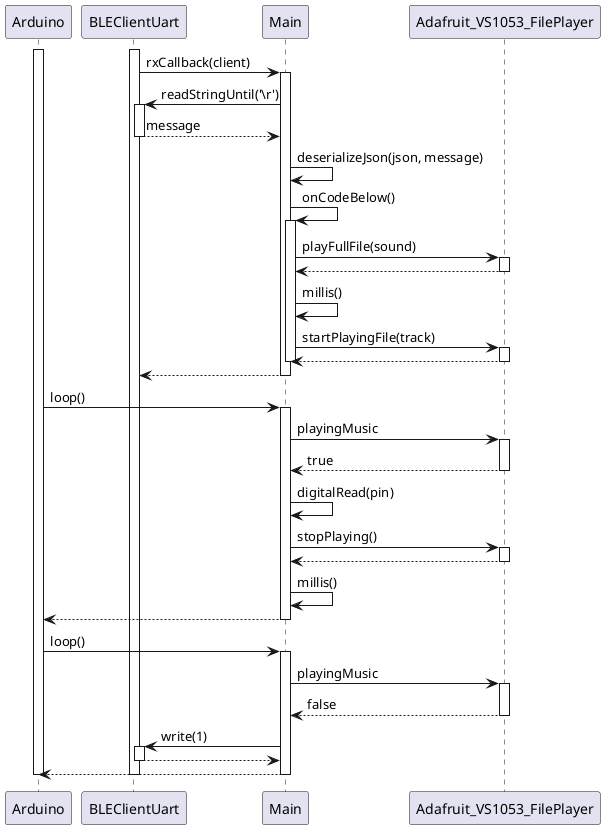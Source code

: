 @startuml Sequenzdiagramm

Arduino ++

BLEClientUart ++

BLEClientUart -> Main ++ : rxCallback(client)

Main -> BLEClientUart ++ : readStringUntil('\\r')
Main <-- BLEClientUart --: message

Main -> Main: deserializeJson(json, message)

Main -> Main ++ : onCodeBelow()

Main -> Adafruit_VS1053_FilePlayer ++ : playFullFile(sound)
Main <-- Adafruit_VS1053_FilePlayer --

Main -> Main : millis()

Main -> Adafruit_VS1053_FilePlayer ++ : startPlayingFile(track)
Main <-- Adafruit_VS1053_FilePlayer --

Main --

BLEClientUart <-- Main --

Arduino -> Main ++ : loop()

Main -> Adafruit_VS1053_FilePlayer ++ : playingMusic
Main <-- Adafruit_VS1053_FilePlayer -- : true

Main -> Main : digitalRead(pin)

Main -> Adafruit_VS1053_FilePlayer ++ : stopPlaying()
Main <-- Adafruit_VS1053_FilePlayer --

Main -> Main : millis()

Arduino <-- Main --

Arduino -> Main ++ : loop()

Main -> Adafruit_VS1053_FilePlayer ++ : playingMusic
Main <-- Adafruit_VS1053_FilePlayer -- : false

Main -> BLEClientUart ++ : write(1)
Main <-- BLEClientUart --

Arduino <-- Main --

BLEClientUart --

Arduino --

@enduml
